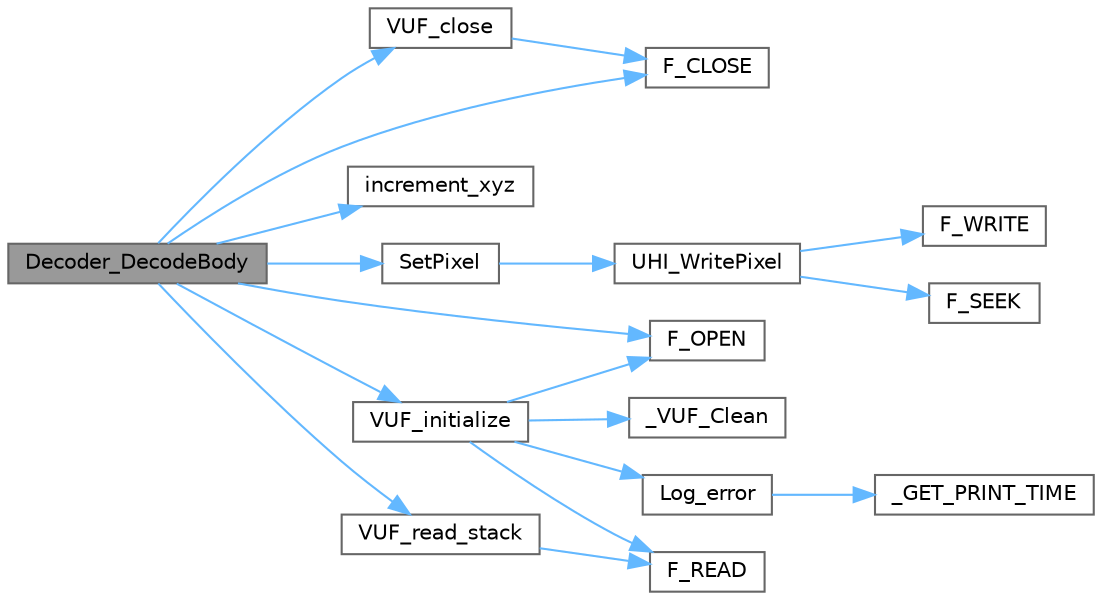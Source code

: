 digraph "Decoder_DecodeBody"
{
 // LATEX_PDF_SIZE
  bgcolor="transparent";
  edge [fontname=Helvetica,fontsize=10,labelfontname=Helvetica,labelfontsize=10];
  node [fontname=Helvetica,fontsize=10,shape=box,height=0.2,width=0.4];
  rankdir="LR";
  Node1 [id="Node000001",label="Decoder_DecodeBody",height=0.2,width=0.4,color="gray40", fillcolor="grey60", style="filled", fontcolor="black",tooltip=" "];
  Node1 -> Node2 [id="edge18_Node000001_Node000002",color="steelblue1",style="solid",tooltip=" "];
  Node2 [id="Node000002",label="F_CLOSE",height=0.2,width=0.4,color="grey40", fillcolor="white", style="filled",URL="$file___i_o_8c.html#ad62e6a72675aa7b389460e97f4e6d998",tooltip=" "];
  Node1 -> Node3 [id="edge19_Node000001_Node000003",color="steelblue1",style="solid",tooltip=" "];
  Node3 [id="Node000003",label="F_OPEN",height=0.2,width=0.4,color="grey40", fillcolor="white", style="filled",URL="$file___i_o_8c.html#a05d25080a4592a86386f6d0d3d48496c",tooltip=" "];
  Node1 -> Node4 [id="edge20_Node000001_Node000004",color="steelblue1",style="solid",tooltip=" "];
  Node4 [id="Node000004",label="increment_xyz",height=0.2,width=0.4,color="grey40", fillcolor="white", style="filled",URL="$decoder_8c.html#ab711a30163f1252d05ce42c1982c8af7",tooltip=" "];
  Node1 -> Node5 [id="edge21_Node000001_Node000005",color="steelblue1",style="solid",tooltip=" "];
  Node5 [id="Node000005",label="SetPixel",height=0.2,width=0.4,color="grey40", fillcolor="white", style="filled",URL="$image_8c.html#aefaa1253ccc17864ac32b9d685b821d4",tooltip=" "];
  Node5 -> Node6 [id="edge22_Node000005_Node000006",color="steelblue1",style="solid",tooltip=" "];
  Node6 [id="Node000006",label="UHI_WritePixel",height=0.2,width=0.4,color="grey40", fillcolor="white", style="filled",URL="$uhi__io_8c.html#a88066808c0a718f67bd50a325cdb5721",tooltip=" "];
  Node6 -> Node7 [id="edge23_Node000006_Node000007",color="steelblue1",style="solid",tooltip=" "];
  Node7 [id="Node000007",label="F_SEEK",height=0.2,width=0.4,color="grey40", fillcolor="white", style="filled",URL="$file___i_o_8c.html#a3ac9e7bef40307b69bdf5e0cb6904d83",tooltip=" "];
  Node6 -> Node8 [id="edge24_Node000006_Node000008",color="steelblue1",style="solid",tooltip=" "];
  Node8 [id="Node000008",label="F_WRITE",height=0.2,width=0.4,color="grey40", fillcolor="white", style="filled",URL="$file___i_o_8c.html#a94d988ea4ce93357f56c0191584246a6",tooltip=" "];
  Node1 -> Node9 [id="edge25_Node000001_Node000009",color="steelblue1",style="solid",tooltip=" "];
  Node9 [id="Node000009",label="VUF_close",height=0.2,width=0.4,color="grey40", fillcolor="white", style="filled",URL="$var_int_file___i_o_8c.html#ad54b8d6492e4c149c7f1232e3eda58be",tooltip=" "];
  Node9 -> Node2 [id="edge26_Node000009_Node000002",color="steelblue1",style="solid",tooltip=" "];
  Node1 -> Node10 [id="edge27_Node000001_Node000010",color="steelblue1",style="solid",tooltip=" "];
  Node10 [id="Node000010",label="VUF_initialize",height=0.2,width=0.4,color="grey40", fillcolor="white", style="filled",URL="$var_int_file___i_o_8c.html#a07ca21a87dab6f536b7f4d69050f5602",tooltip=" "];
  Node10 -> Node11 [id="edge28_Node000010_Node000011",color="steelblue1",style="solid",tooltip=" "];
  Node11 [id="Node000011",label="_VUF_Clean",height=0.2,width=0.4,color="grey40", fillcolor="white", style="filled",URL="$var_int_file___i_o_8c.html#ab232dbf9e1e9abf226e94b02fe510da4",tooltip=" "];
  Node10 -> Node3 [id="edge29_Node000010_Node000003",color="steelblue1",style="solid",tooltip=" "];
  Node10 -> Node12 [id="edge30_Node000010_Node000012",color="steelblue1",style="solid",tooltip=" "];
  Node12 [id="Node000012",label="F_READ",height=0.2,width=0.4,color="grey40", fillcolor="white", style="filled",URL="$file___i_o_8c.html#a6d14febd2771048b4a06dd86ea17718d",tooltip=" "];
  Node10 -> Node13 [id="edge31_Node000010_Node000013",color="steelblue1",style="solid",tooltip=" "];
  Node13 [id="Node000013",label="Log_error",height=0.2,width=0.4,color="grey40", fillcolor="white", style="filled",URL="$logs_8c.html#ad795690a809192117add6898be812267",tooltip=" "];
  Node13 -> Node14 [id="edge32_Node000013_Node000014",color="steelblue1",style="solid",tooltip=" "];
  Node14 [id="Node000014",label="_GET_PRINT_TIME",height=0.2,width=0.4,color="grey40", fillcolor="white", style="filled",URL="$logs_8c.html#a89eb41300c751659cb27ad5955449bdc",tooltip=" "];
  Node1 -> Node15 [id="edge33_Node000001_Node000015",color="steelblue1",style="solid",tooltip=" "];
  Node15 [id="Node000015",label="VUF_read_stack",height=0.2,width=0.4,color="grey40", fillcolor="white", style="filled",URL="$var_int_file___i_o_8c.html#aafa9034f88afca6a726a84673d063889",tooltip=" "];
  Node15 -> Node12 [id="edge34_Node000015_Node000012",color="steelblue1",style="solid",tooltip=" "];
}

